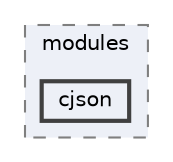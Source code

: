 digraph "build/modules/cjson"
{
 // LATEX_PDF_SIZE
  bgcolor="transparent";
  edge [fontname=Helvetica,fontsize=10,labelfontname=Helvetica,labelfontsize=10];
  node [fontname=Helvetica,fontsize=10,shape=box,height=0.2,width=0.4];
  compound=true
  subgraph clusterdir_587cd7e785de0867f5b3392122b4ea11 {
    graph [ bgcolor="#edf0f7", pencolor="grey50", label="modules", fontname=Helvetica,fontsize=10 style="filled,dashed", URL="dir_587cd7e785de0867f5b3392122b4ea11.html",tooltip=""]
  dir_dd6ce9d44bcf8e026d8b7bd18f59577a [label="cjson", fillcolor="#edf0f7", color="grey25", style="filled,bold", URL="dir_dd6ce9d44bcf8e026d8b7bd18f59577a.html",tooltip=""];
  }
}
